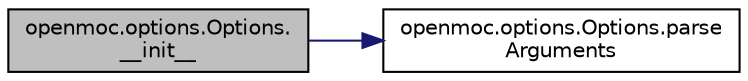 digraph "openmoc.options.Options.__init__"
{
  edge [fontname="Helvetica",fontsize="10",labelfontname="Helvetica",labelfontsize="10"];
  node [fontname="Helvetica",fontsize="10",shape=record];
  rankdir="LR";
  Node1 [label="openmoc.options.Options.\l__init__",height=0.2,width=0.4,color="black", fillcolor="grey75", style="filled" fontcolor="black"];
  Node1 -> Node2 [color="midnightblue",fontsize="10",style="solid",fontname="Helvetica"];
  Node2 [label="openmoc.options.Options.parse\lArguments",height=0.2,width=0.4,color="black", fillcolor="white", style="filled",URL="$classopenmoc_1_1options_1_1Options.html#ae01cb79f00ca5c3d9413c4f03b4ba9eb",tooltip="This method parses command line options using the Python getopt module and assigns the appropriate va..."];
}
